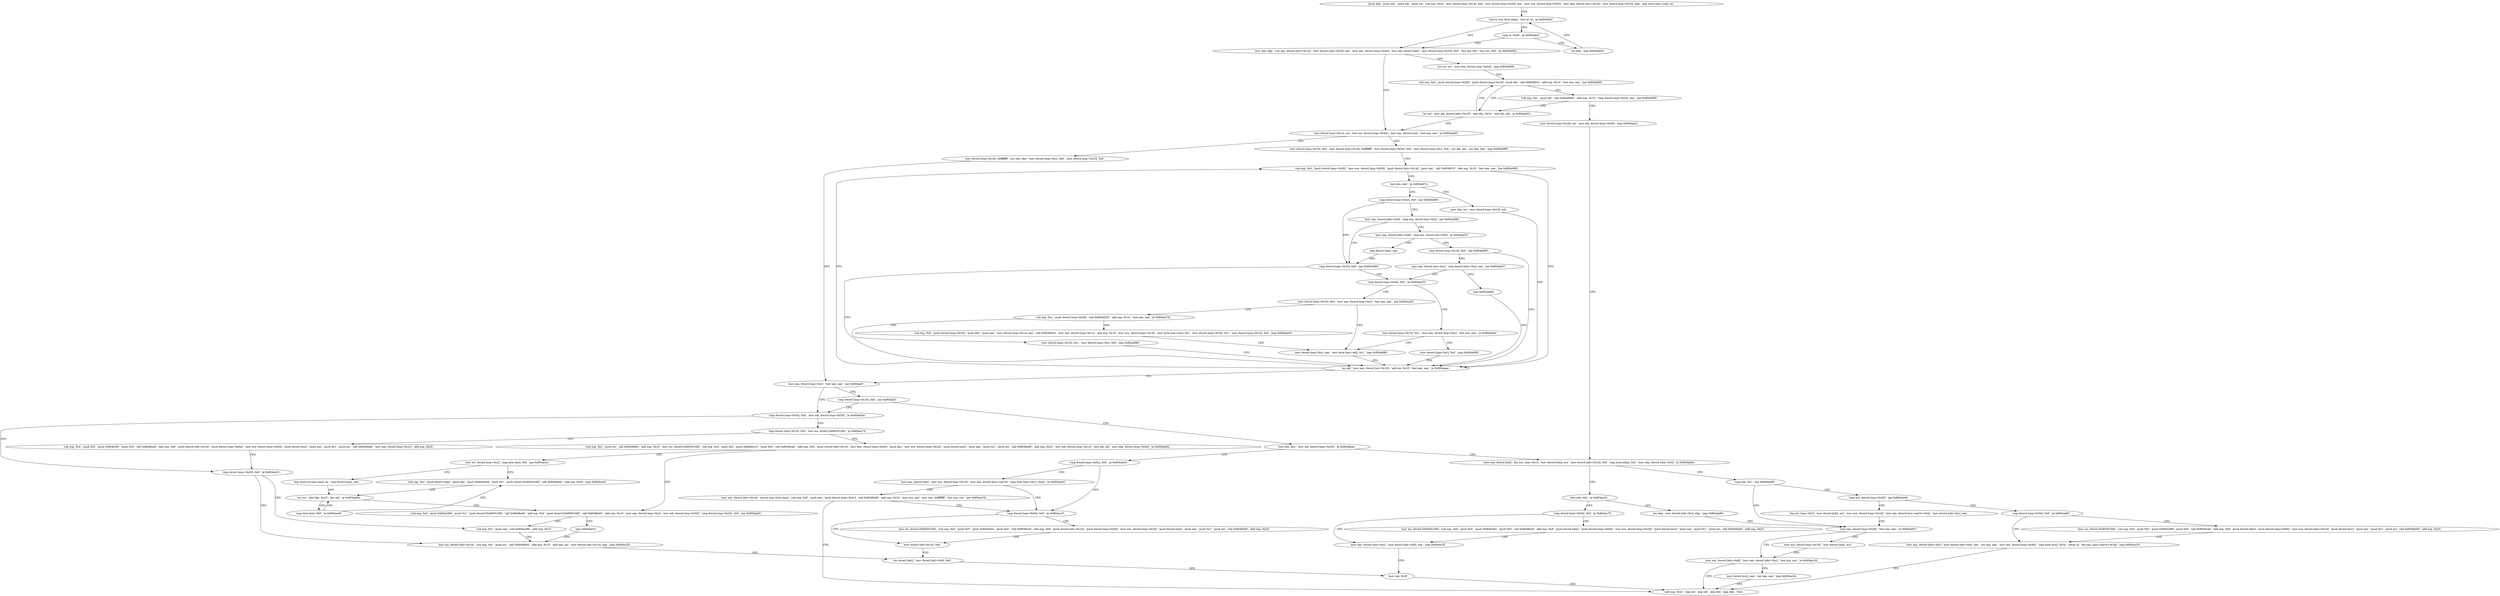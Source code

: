 digraph "func" {
"134523040" [label = "'push ebp', 'push ebx', 'push edi', 'push esi', 'sub esp, 0x2c', 'mov dword [esp+0x14], edx', 'mov dword [esp+0x28], ecx', 'mov ecx, dword [esp+0x50]', 'mov ebp, dword [ecx+0x14]', 'mov dword [esp+0x10], ebp', 'nop word [eax+eax], ax', " ]
"134523072" [label = "'movzx eax, byte [ebp]', 'test al, al', 'je 0x804a8cf', " ]
"134523087" [label = "'mov eax, ebp', 'sub eax, dword [ecx+0x14]', 'mov dword [esp+0x24], eax', 'mov eax, dword [esp+0x44]', 'mov edi, dword [eax]', 'mov dword [esp+0x20], 0x0', 'test edi, edi', 'mov esi, 0x0', 'je 0x804a942', " ]
"134523202" [label = "'mov dword [esp+0x1c], esi', 'mov esi, dword [esp+0x44]', 'mov eax, dword [esi]', 'test eax, eax', 'je 0x804aa90', " ]
"134523119" [label = "'xor esi, esi', 'mov ebx, dword [esp+0x44]', 'jmp 0x804a90b', " ]
"134523080" [label = "'cmp al, 0x3d', 'je 0x804a8cf', " ]
"134523084" [label = "'inc ebp', 'jmp 0x804a8c0', " ]
"134523536" [label = "'mov dword [esp+0x18], 0xffffffff', 'xor ebx, ebx', 'mov dword [esp+0xc], 0x0', 'mov dword [esp+0x10], 0x0', " ]
"134523220" [label = "'mov dword [esp+0x10], 0x0', 'mov dword [esp+0x18], 0xffffffff', 'mov dword [esp+0x20], 0x0', 'mov dword [esp+0xc], 0x0', 'xor edi, edi', 'xor ebx, ebx', 'jmp 0x804a98f', " ]
"134523147" [label = "'sub esp, 0x4', 'push dword [esp+0x28]', 'push dword [esp+0x18]', 'push edi', 'call 0x8048f10', 'add esp, 0x10', 'test eax, eax', 'jne 0x804a900', " ]
"134523562" [label = "'mov eax, dword [esp+0xc]', 'test eax, eax', 'jne 0x804aaf1', " ]
"134523279" [label = "'sub esp, 0x4', 'push dword [esp+0x28]', 'mov ecx, dword [esp+0x58]', 'push dword [ecx+0x14]', 'push eax', 'call 0x8048f10', 'add esp, 0x10', 'test eax, eax', 'jne 0x804a980', " ]
"134523136" [label = "'inc esi', 'mov edi, dword [ebx+0x10]', 'add ebx, 0x10', 'test edi, edi', 'je 0x804a942', " ]
"134523171" [label = "'sub esp, 0xc', 'push edi', 'call 0x8048de0', 'add esp, 0x10', 'cmp dword [esp+0x24], eax', 'jne 0x804a900', " ]
"134523633" [label = "'cmp dword [esp+0x54], 0x0', 'mov edi, dword [esp+0x50]', 'je 0x804ab3e', " ]
"134523710" [label = "'cmp dword [esp+0x20], 0x0', 'je 0x804ab51', " ]
"134523644" [label = "'cmp dword [esp+0x10], 0x0', 'mov esi, dword [0x8050168]', 'je 0x804ac7d', " ]
"134523570" [label = "'cmp dword [esp+0x10], 0x0', 'jne 0x804aaf1', " ]
"134523577" [label = "'test ebx, ebx', 'mov edi, dword [esp+0x50]', 'je 0x804abae', " ]
"134523264" [label = "'inc edi', 'mov eax, dword [esi+0x10]', 'add esi, 0x10', 'test eax, eax', 'je 0x804aaaa', " ]
"134523306" [label = "'test ebx, ebx', 'je 0x804a97a', " ]
"134523189" [label = "'mov dword [esp+0x18], esi', 'mov edi, dword [esp+0x50]', 'jmp 0x804aac5', " ]
"134523729" [label = "'mov esi, dword [edi+0x14]', 'sub esp, 0xc', 'push esi', 'call 0x8048de0', 'add esp, 0x10', 'add eax, esi', 'mov dword [edi+0x14], eax', 'jmp 0x804ac26', " ]
"134523717" [label = "'sub esp, 0xc', 'push eax', 'call 0x804a280', 'add esp, 0x10', " ]
"134524029" [label = "'sub esp, 0xc', 'push esi', 'call 0x8048eb0', 'add esp, 0x10', 'mov esi, dword [0x8050168]', 'sub esp, 0x4', 'push 0x5', 'push 0x804e415', 'push 0x0', 'call 0x8048ca0', 'add esp, 0x8', 'push dword [edi+0x14]', 'mov ebx, dword [esp+0x64]', 'push ebx', 'mov ecx, dword [esp+0x24]', 'push dword [ecx]', 'push eax', 'push 0x1', 'push esi', 'call 0x8048ed0', 'add esp, 0x20', 'mov edi, dword [esp+0x1c]', 'test edi, edi', 'mov ebp, dword [esp+0x44]', 'je 0x804ad0a', " ]
"134523661" [label = "'sub esp, 0x4', 'push 0x5', 'push 0x804e3f5', 'push 0x0', 'call 0x8048ca0', 'add esp, 0x8', 'push dword [edi+0x14]', 'push dword [esp+0x64]', 'mov ecx, dword [esp+0x24]', 'push dword [ecx]', 'push eax', 'push 0x1', 'push esi', 'call 0x8048ed0', 'mov eax, dword [esp+0x2c]', 'add esp, 0x20', " ]
"134523822" [label = "'cmp dword [esp+0x4c], 0x0', 'je 0x804abe5', " ]
"134523589" [label = "'mov eax, dword [edi]', 'lea ecx, [eax+0x1]', 'mov dword [edi], ecx', 'mov dword [edi+0x14], 0x0', 'cmp byte [ebp], 0x0', 'mov edx, dword [ebx+0x4]', 'je 0x804ab6a', " ]
"134523258" [label = "'mov ebx, esi', 'mov dword [esp+0x18], edi', " ]
"134523310" [label = "'cmp dword [esp+0x4c], 0x0', 'jne 0x804a9d0', " ]
"134523942" [label = "'inc dword [edi]', 'mov dword [edi+0x8], 0x0', " ]
"134524170" [label = "'sub esp, 0x4', 'push 0x804e3b6', 'push 0x1', 'push dword [0x8050168]', 'call 0x8048ed0', 'add esp, 0x4', 'push dword [0x8050168]', 'call 0x8048e40', 'add esp, 0x10', 'mov eax, dword [esp+0xc]', 'mov edi, dword [esp+0x50]', 'cmp dword [esp+0x20], 0x0', 'jne 0x804ab45', " ]
"134524105" [label = "'mov esi, dword [esp+0xc]', 'cmp byte [esi], 0x0', 'jne 0x804acec', " ]
"134523877" [label = "'cmp dword [esp+0x54], 0x0', 'je 0x804ac1f', " ]
"134523829" [label = "'mov eax, dword [edi]', 'mov ecx, dword [esp+0x14]', 'mov eax, dword [ecx+eax*4]', 'cmp byte [eax+0x1], 0x2d', 'je 0x804abe5', " ]
"134523754" [label = "'cmp edx, 0x1', 'jne 0x804ab89', " ]
"134523616" [label = "'test edx, edx', 'je 0x804ac3c', " ]
"134523344" [label = "'cmp dword [esp+0x10], 0x0', 'jne 0x804a980', " ]
"134523317" [label = "'mov eax, dword [ebx+0x4]', 'cmp eax, dword [esi+0x4]', 'jne 0x804a9d0', " ]
"134523951" [label = "'mov eax, 0x3f', " ]
"134524227" [label = "'jmp 0x804ab51', " ]
"134524140" [label = "'sub esp, 0xc', 'push dword [ebp]', 'push ebx', 'push 0x804e444', 'push 0x1', 'push dword [0x8050168]', 'call 0x8048ed0', 'add esp, 0x20', 'jmp 0x804ace0', " ]
"134524114" [label = "'nop word [cs:eax+eax], ax', 'nop dword [eax], eax', " ]
"134523935" [label = "'mov dword [edi+0x14], 0x0', " ]
"134523884" [label = "'mov esi, dword [0x8050168]', 'sub esp, 0x4', 'push 0x5', 'push 0x804e44c', 'push 0x0', 'call 0x8048ca0', 'add esp, 0x8', 'push dword [edi+0x14]', 'push dword [esp+0x64]', 'mov ecx, dword [esp+0x24]', 'push dword [ecx]', 'push eax', 'push 0x1', 'push esi', 'call 0x8048ed0', 'add esp, 0x20', " ]
"134523844" [label = "'mov eax, dword [edi+0x14]', 'movsx eax, byte [eax]', 'sub esp, 0x8', 'push eax', 'push dword [esp+0x4c]', 'call 0x8048dd0', 'add esp, 0x10', 'mov ecx, eax', 'mov eax, 0xffffffff', 'test ecx, ecx', 'jne 0x804ac34', " ]
"134523785" [label = "'mov eax, dword [esp+0x48]', 'test eax, eax', 'je 0x804ab97', " ]
"134523759" [label = "'cmp ecx, dword [esp+0x28]', 'jge 0x804ad48', " ]
"134523964" [label = "'cmp dword [esp+0x54], 0x0', 'je 0x804ac75', " ]
"134523624" [label = "'inc ebp', 'mov dword [edi+0xc], ebp', 'jmp 0x804ab89', " ]
"134523351" [label = "'cmp dword [esp+0x54], 0x0', 'je 0x804aa35', " ]
"134523325" [label = "'mov eax, dword [ebx+0x8]', 'cmp eax, dword [esi+0x8]', 'je 0x804aa52', " ]
"134524128" [label = "'inc esi', 'add ebp, 0x10', 'dec edi', 'je 0x804ad0a', " ]
"134523956" [label = "'add esp, 0x2c', 'pop esi', 'pop edi', 'pop ebx', 'pop ebp', 'retn', " ]
"134523799" [label = "'mov ecx, dword [ebx+0x8]', 'mov eax, dword [ebx+0xc]', 'test ecx, ecx', 'je 0x804ac34', " ]
"134523793" [label = "'mov ecx, dword [esp+0x18]', 'mov dword [eax], ecx', " ]
"134524232" [label = "'cmp dword [esp+0x54], 0x0', 'je 0x804ad81', " ]
"134523769" [label = "'lea ecx, [eax+0x2]', 'mov dword [edi], ecx', 'mov ecx, dword [esp+0x14]', 'mov eax, dword [ecx+eax*4+0x4]', 'mov dword [edi+0xc], eax', " ]
"134524021" [label = "'mov eax, dword [ebx+0xc]', 'mov dword [edi+0x8], eax', 'jmp 0x804ac2f', " ]
"134523971" [label = "'mov esi, dword [0x8050168]', 'sub esp, 0x4', 'push 0x5', 'push 0x804e46c', 'push 0x0', 'call 0x8048ca0', 'add esp, 0x8', 'push dword [ebx]', 'push dword [esp+0x64]', 'mov ecx, dword [esp+0x24]', 'push dword [ecx]', 'push eax', 'push 0x1', 'push esi', 'call 0x8048ed0', 'add esp, 0x20', " ]
"134523445" [label = "'mov dword [esp+0x10], 0x1', 'mov eax, dword [esp+0xc]', 'test eax, eax', 'je 0x804aa6e', " ]
"134523358" [label = "'mov dword [esp+0x10], 0x0', 'mov eax, dword [esp+0xc]', 'test eax, eax', 'jne 0x804aa45', " ]
"134523474" [label = "'cmp dword [esp+0x10], 0x0', 'jne 0x804a980', " ]
"134523337" [label = "'nop dword [eax], eax', " ]
"134524135" [label = "'cmp byte [esi], 0x0', 'je 0x804ace0', " ]
"134523813" [label = "'mov dword [ecx], eax', 'xor eax, eax', 'jmp 0x804ac34', " ]
"134524289" [label = "'mov eax, dword [ebx+0xc]', 'mov dword [edi+0x8], eax', 'xor eax, eax', 'mov ecx, dword [esp+0x40]', 'cmp byte [ecx], 0x3a', 'setne al', 'lea eax, [eax+eax*4+0x3a]', 'jmp 0x804ac34', " ]
"134524239" [label = "'mov esi, dword [0x8050168]', 'sub esp, 0x4', 'push 0x5', 'push 0x804e499', 'push 0x0', 'call 0x8048ca0', 'add esp, 0x8', 'push dword [ebx]', 'push dword [esp+0x64]', 'mov ecx, dword [esp+0x24]', 'push dword [ecx]', 'push eax', 'push 0x1', 'push esi', 'call 0x8048ed0', 'add esp, 0x20', " ]
"134523502" [label = "'mov dword [esp+0xc], 0x0', 'jmp 0x804a980', " ]
"134523461" [label = "'mov dword [esp+0xc], eax', 'mov byte [eax+edi], 0x1', 'jmp 0x804a980', " ]
"134523374" [label = "'sub esp, 0xc', 'push dword [esp+0x28]', 'call 0x804d320', 'add esp, 0x10', 'test eax, eax', 'je 0x804aa7b', " ]
"134523485" [label = "'mov eax, dword [esi+0xc]', 'cmp dword [ebx+0xc], eax', 'jne 0x804a9d7', " ]
"134523515" [label = "'mov dword [esp+0x10], 0x1', 'mov dword [esp+0xc], 0x0', 'jmp 0x804a980', " ]
"134523393" [label = "'sub esp, 0x4', 'push dword [esp+0x20]', 'push 0x0', 'push eax', 'mov dword [esp+0x1c], eax', 'call 0x8048e30', 'mov eax, dword [esp+0x1c]', 'add esp, 0x10', 'mov ecx, dword [esp+0x18]', 'mov byte [eax+ecx], 0x1', 'mov dword [esp+0x20], 0x1', 'mov dword [esp+0x10], 0x0', 'jmp 0x804aa45', " ]
"134523497" [label = "'jmp 0x804a980', " ]
"134523040" -> "134523072" [ label = "CFG" ]
"134523072" -> "134523087" [ label = "CFG" ]
"134523072" -> "134523080" [ label = "CFG" ]
"134523087" -> "134523202" [ label = "CFG" ]
"134523087" -> "134523119" [ label = "CFG" ]
"134523202" -> "134523536" [ label = "CFG" ]
"134523202" -> "134523220" [ label = "CFG" ]
"134523119" -> "134523147" [ label = "CFG" ]
"134523080" -> "134523087" [ label = "CFG" ]
"134523080" -> "134523084" [ label = "CFG" ]
"134523084" -> "134523072" [ label = "CFG" ]
"134523536" -> "134523562" [ label = "CFG" ]
"134523220" -> "134523279" [ label = "CFG" ]
"134523147" -> "134523136" [ label = "CFG" ]
"134523147" -> "134523171" [ label = "CFG" ]
"134523562" -> "134523633" [ label = "CFG" ]
"134523562" -> "134523570" [ label = "CFG" ]
"134523279" -> "134523264" [ label = "CFG" ]
"134523279" -> "134523306" [ label = "CFG" ]
"134523136" -> "134523202" [ label = "CFG" ]
"134523136" -> "134523147" [ label = "CFG" ]
"134523171" -> "134523136" [ label = "CFG" ]
"134523171" -> "134523189" [ label = "CFG" ]
"134523633" -> "134523710" [ label = "CFG" ]
"134523633" -> "134523644" [ label = "CFG" ]
"134523710" -> "134523729" [ label = "CFG" ]
"134523710" -> "134523717" [ label = "CFG" ]
"134523644" -> "134524029" [ label = "CFG" ]
"134523644" -> "134523661" [ label = "CFG" ]
"134523570" -> "134523633" [ label = "CFG" ]
"134523570" -> "134523577" [ label = "CFG" ]
"134523577" -> "134523822" [ label = "CFG" ]
"134523577" -> "134523589" [ label = "CFG" ]
"134523264" -> "134523562" [ label = "CFG" ]
"134523264" -> "134523279" [ label = "CFG" ]
"134523306" -> "134523258" [ label = "CFG" ]
"134523306" -> "134523310" [ label = "CFG" ]
"134523189" -> "134523589" [ label = "CFG" ]
"134523729" -> "134523942" [ label = "CFG" ]
"134523717" -> "134523729" [ label = "CFG" ]
"134524029" -> "134524170" [ label = "CFG" ]
"134524029" -> "134524105" [ label = "CFG" ]
"134523661" -> "134523710" [ label = "CFG" ]
"134523822" -> "134523877" [ label = "CFG" ]
"134523822" -> "134523829" [ label = "CFG" ]
"134523589" -> "134523754" [ label = "CFG" ]
"134523589" -> "134523616" [ label = "CFG" ]
"134523258" -> "134523264" [ label = "CFG" ]
"134523310" -> "134523344" [ label = "CFG" ]
"134523310" -> "134523317" [ label = "CFG" ]
"134523942" -> "134523951" [ label = "CFG" ]
"134524170" -> "134523717" [ label = "CFG" ]
"134524170" -> "134524227" [ label = "CFG" ]
"134524105" -> "134524140" [ label = "CFG" ]
"134524105" -> "134524114" [ label = "CFG" ]
"134523877" -> "134523935" [ label = "CFG" ]
"134523877" -> "134523884" [ label = "CFG" ]
"134523829" -> "134523877" [ label = "CFG" ]
"134523829" -> "134523844" [ label = "CFG" ]
"134523754" -> "134523785" [ label = "CFG" ]
"134523754" -> "134523759" [ label = "CFG" ]
"134523616" -> "134523964" [ label = "CFG" ]
"134523616" -> "134523624" [ label = "CFG" ]
"134523344" -> "134523264" [ label = "CFG" ]
"134523344" -> "134523351" [ label = "CFG" ]
"134523317" -> "134523344" [ label = "CFG" ]
"134523317" -> "134523325" [ label = "CFG" ]
"134523951" -> "134523956" [ label = "CFG" ]
"134524227" -> "134523729" [ label = "CFG" ]
"134524140" -> "134524128" [ label = "CFG" ]
"134524114" -> "134524128" [ label = "CFG" ]
"134523935" -> "134523942" [ label = "CFG" ]
"134523884" -> "134523935" [ label = "CFG" ]
"134523844" -> "134523956" [ label = "CFG" ]
"134523844" -> "134523877" [ label = "CFG" ]
"134523785" -> "134523799" [ label = "CFG" ]
"134523785" -> "134523793" [ label = "CFG" ]
"134523759" -> "134524232" [ label = "CFG" ]
"134523759" -> "134523769" [ label = "CFG" ]
"134523964" -> "134524021" [ label = "CFG" ]
"134523964" -> "134523971" [ label = "CFG" ]
"134523624" -> "134523785" [ label = "CFG" ]
"134523351" -> "134523445" [ label = "CFG" ]
"134523351" -> "134523358" [ label = "CFG" ]
"134523325" -> "134523474" [ label = "CFG" ]
"134523325" -> "134523337" [ label = "CFG" ]
"134524128" -> "134524170" [ label = "CFG" ]
"134524128" -> "134524135" [ label = "CFG" ]
"134523799" -> "134523956" [ label = "CFG" ]
"134523799" -> "134523813" [ label = "CFG" ]
"134523793" -> "134523799" [ label = "CFG" ]
"134524232" -> "134524289" [ label = "CFG" ]
"134524232" -> "134524239" [ label = "CFG" ]
"134523769" -> "134523785" [ label = "CFG" ]
"134524021" -> "134523951" [ label = "CFG" ]
"134523971" -> "134524021" [ label = "CFG" ]
"134523445" -> "134523502" [ label = "CFG" ]
"134523445" -> "134523461" [ label = "CFG" ]
"134523358" -> "134523461" [ label = "CFG" ]
"134523358" -> "134523374" [ label = "CFG" ]
"134523474" -> "134523264" [ label = "CFG" ]
"134523474" -> "134523485" [ label = "CFG" ]
"134523337" -> "134523344" [ label = "CFG" ]
"134524135" -> "134524128" [ label = "CFG" ]
"134524135" -> "134524140" [ label = "CFG" ]
"134523813" -> "134523956" [ label = "CFG" ]
"134524289" -> "134523956" [ label = "CFG" ]
"134524239" -> "134524289" [ label = "CFG" ]
"134523502" -> "134523264" [ label = "CFG" ]
"134523461" -> "134523264" [ label = "CFG" ]
"134523374" -> "134523515" [ label = "CFG" ]
"134523374" -> "134523393" [ label = "CFG" ]
"134523485" -> "134523351" [ label = "CFG" ]
"134523485" -> "134523497" [ label = "CFG" ]
"134523515" -> "134523264" [ label = "CFG" ]
"134523393" -> "134523461" [ label = "CFG" ]
"134523497" -> "134523264" [ label = "CFG" ]
}

